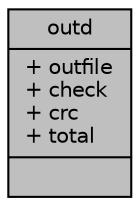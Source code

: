 digraph "outd"
{
  edge [fontname="Helvetica",fontsize="10",labelfontname="Helvetica",labelfontsize="10"];
  node [fontname="Helvetica",fontsize="10",shape=record];
  Node1 [label="{outd\n|+ outfile\l+ check\l+ crc\l+ total\l|}",height=0.2,width=0.4,color="black", fillcolor="grey75", style="filled", fontcolor="black"];
}
